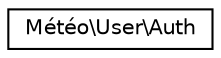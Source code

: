 digraph "Graphe hiérarchique des classes"
{
 // LATEX_PDF_SIZE
  edge [fontname="Helvetica",fontsize="10",labelfontname="Helvetica",labelfontsize="10"];
  node [fontname="Helvetica",fontsize="10",shape=record];
  rankdir="LR";
  Node0 [label="Météo\\User\\Auth",height=0.2,width=0.4,color="black", fillcolor="white", style="filled",URL="$class_m_xC3_xA9t_xC3_xA9o_1_1_user_1_1_auth.html",tooltip=" "];
}
